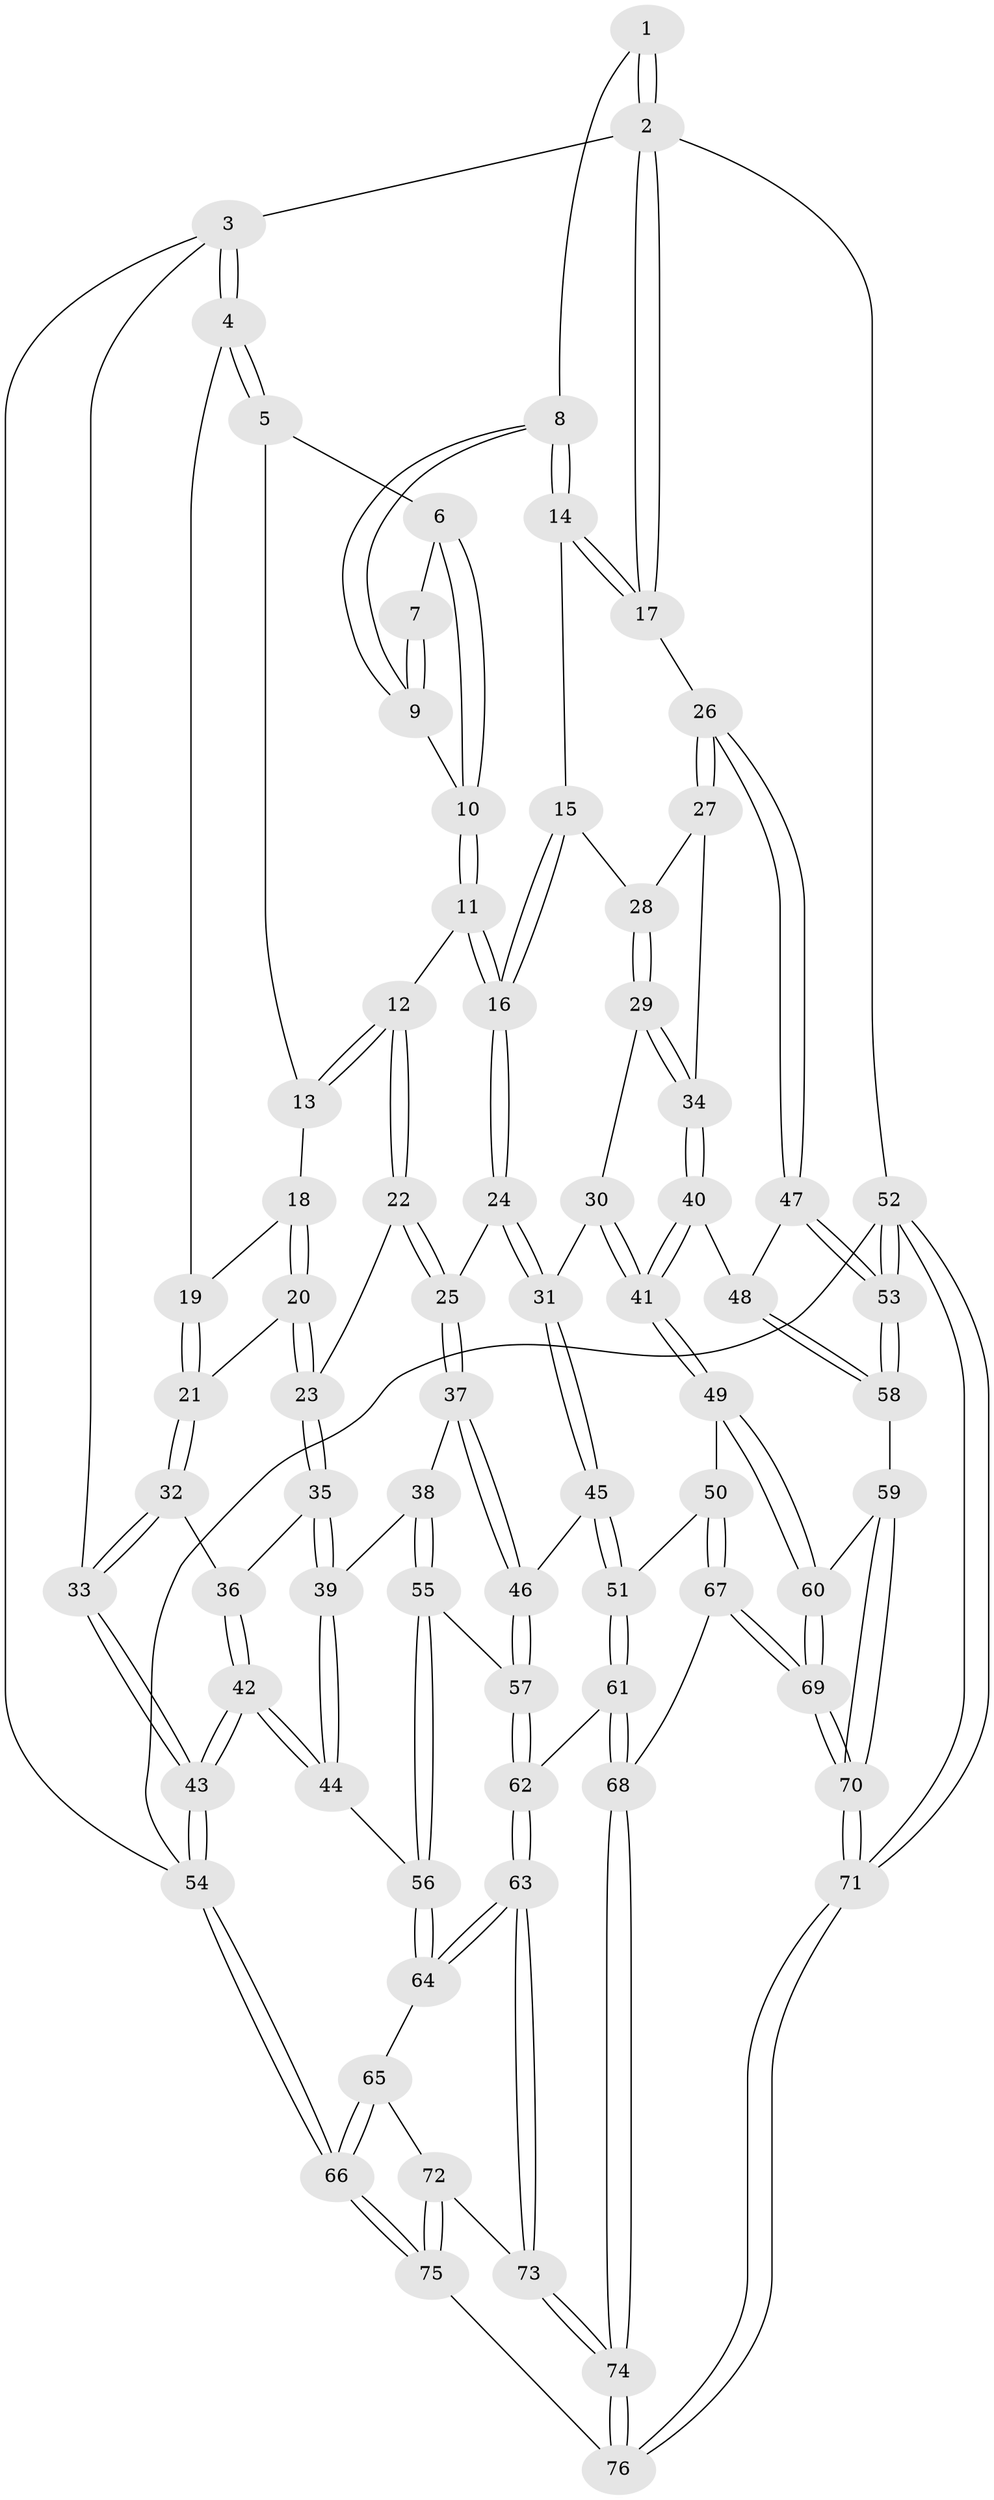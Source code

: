 // coarse degree distribution, {4: 0.39622641509433965, 5: 0.3584905660377358, 3: 0.1320754716981132, 6: 0.11320754716981132}
// Generated by graph-tools (version 1.1) at 2025/52/02/27/25 19:52:41]
// undirected, 76 vertices, 187 edges
graph export_dot {
graph [start="1"]
  node [color=gray90,style=filled];
  1 [pos="+0.7779638985735683+0"];
  2 [pos="+1+0"];
  3 [pos="+0+0"];
  4 [pos="+0+0"];
  5 [pos="+0.08200822202919926+0"];
  6 [pos="+0.4383037485405569+0"];
  7 [pos="+0.5457990548625763+0"];
  8 [pos="+0.7588329734976045+0.14999430920250845"];
  9 [pos="+0.6148009392365616+0.12519206610777844"];
  10 [pos="+0.47007722346779457+0.1655617798943382"];
  11 [pos="+0.45182758039679205+0.19621664123971763"];
  12 [pos="+0.32017461497139543+0.20465645664652793"];
  13 [pos="+0.3041692203439166+0.19830231758577307"];
  14 [pos="+0.7704585216239196+0.1701287077940642"];
  15 [pos="+0.7327605019212268+0.2910420235119211"];
  16 [pos="+0.5225080367332425+0.3350738688371662"];
  17 [pos="+1+0.19341029592701248"];
  18 [pos="+0.22270018720107698+0.24273750011192202"];
  19 [pos="+0.13172662299417107+0.23131864498855612"];
  20 [pos="+0.1838282277639852+0.41833771160245253"];
  21 [pos="+0.044556087517357054+0.39453419601585255"];
  22 [pos="+0.3188429831677249+0.4219109677574962"];
  23 [pos="+0.2078661159339701+0.4370572345302702"];
  24 [pos="+0.5002651687966043+0.40773218042601866"];
  25 [pos="+0.41604270754427375+0.46737125691858933"];
  26 [pos="+1+0.33126261004762014"];
  27 [pos="+0.9366904040208528+0.39180991223750106"];
  28 [pos="+0.7487656891329153+0.3260021749574551"];
  29 [pos="+0.7368227565724167+0.47619037867357117"];
  30 [pos="+0.7337547732847939+0.47848928842429295"];
  31 [pos="+0.6350138504163592+0.517801256170429"];
  32 [pos="+0+0.40545438067850165"];
  33 [pos="+0+0.4060251444344653"];
  34 [pos="+0.836864495760394+0.5182772781104497"];
  35 [pos="+0.2029488883169337+0.5039180840385804"];
  36 [pos="+0.10541246402994145+0.558781080430767"];
  37 [pos="+0.40770397224914245+0.5626218084439432"];
  38 [pos="+0.38017287846716347+0.5912160849408309"];
  39 [pos="+0.21436268498057065+0.5380467401803014"];
  40 [pos="+0.8758198220314956+0.5861401175376271"];
  41 [pos="+0.7531208904023662+0.6869399188446551"];
  42 [pos="+0.07570394969571774+0.7091477698760438"];
  43 [pos="+0+0.8181643228145872"];
  44 [pos="+0.1910015910178336+0.6983753676538254"];
  45 [pos="+0.6013623788729783+0.6690943426423641"];
  46 [pos="+0.5644530511502837+0.6616412107626368"];
  47 [pos="+1+0.5538854725646915"];
  48 [pos="+0.9649739913012286+0.6169429564428512"];
  49 [pos="+0.717649190518459+0.738401232569253"];
  50 [pos="+0.6672900123990133+0.7384005958680401"];
  51 [pos="+0.6383439066047335+0.7190045518836682"];
  52 [pos="+1+1"];
  53 [pos="+1+1"];
  54 [pos="+0+1"];
  55 [pos="+0.334288025049848+0.6815111166273676"];
  56 [pos="+0.23628037731021997+0.715962974630657"];
  57 [pos="+0.4095045771566791+0.7538729339788088"];
  58 [pos="+0.8981211270627198+0.7921853067456388"];
  59 [pos="+0.8208866268343655+0.8086689121290276"];
  60 [pos="+0.7743400630889229+0.7791497854272322"];
  61 [pos="+0.4479023108938628+0.8428869664412423"];
  62 [pos="+0.43427602148480443+0.8449454995486262"];
  63 [pos="+0.43344486941681604+0.8461731522891084"];
  64 [pos="+0.24881059844703468+0.7764941892990949"];
  65 [pos="+0.25298726827027473+0.8595752808426073"];
  66 [pos="+0+1"];
  67 [pos="+0.6212645399156579+0.8960487769518418"];
  68 [pos="+0.6037902967776442+0.9069464753973462"];
  69 [pos="+0.6932836114292578+0.9503729235347872"];
  70 [pos="+0.8081111196328106+1"];
  71 [pos="+0.8954890234580475+1"];
  72 [pos="+0.35136035222208806+0.8984392169261718"];
  73 [pos="+0.42152526253818545+0.8700659012625903"];
  74 [pos="+0.5069662203789226+1"];
  75 [pos="+0.24324202711768325+1"];
  76 [pos="+0.49501694980384514+1"];
  1 -- 2;
  1 -- 2;
  1 -- 8;
  2 -- 3;
  2 -- 17;
  2 -- 17;
  2 -- 52;
  3 -- 4;
  3 -- 4;
  3 -- 33;
  3 -- 54;
  4 -- 5;
  4 -- 5;
  4 -- 19;
  5 -- 6;
  5 -- 13;
  6 -- 7;
  6 -- 10;
  6 -- 10;
  7 -- 9;
  7 -- 9;
  8 -- 9;
  8 -- 9;
  8 -- 14;
  8 -- 14;
  9 -- 10;
  10 -- 11;
  10 -- 11;
  11 -- 12;
  11 -- 16;
  11 -- 16;
  12 -- 13;
  12 -- 13;
  12 -- 22;
  12 -- 22;
  13 -- 18;
  14 -- 15;
  14 -- 17;
  14 -- 17;
  15 -- 16;
  15 -- 16;
  15 -- 28;
  16 -- 24;
  16 -- 24;
  17 -- 26;
  18 -- 19;
  18 -- 20;
  18 -- 20;
  19 -- 21;
  19 -- 21;
  20 -- 21;
  20 -- 23;
  20 -- 23;
  21 -- 32;
  21 -- 32;
  22 -- 23;
  22 -- 25;
  22 -- 25;
  23 -- 35;
  23 -- 35;
  24 -- 25;
  24 -- 31;
  24 -- 31;
  25 -- 37;
  25 -- 37;
  26 -- 27;
  26 -- 27;
  26 -- 47;
  26 -- 47;
  27 -- 28;
  27 -- 34;
  28 -- 29;
  28 -- 29;
  29 -- 30;
  29 -- 34;
  29 -- 34;
  30 -- 31;
  30 -- 41;
  30 -- 41;
  31 -- 45;
  31 -- 45;
  32 -- 33;
  32 -- 33;
  32 -- 36;
  33 -- 43;
  33 -- 43;
  34 -- 40;
  34 -- 40;
  35 -- 36;
  35 -- 39;
  35 -- 39;
  36 -- 42;
  36 -- 42;
  37 -- 38;
  37 -- 46;
  37 -- 46;
  38 -- 39;
  38 -- 55;
  38 -- 55;
  39 -- 44;
  39 -- 44;
  40 -- 41;
  40 -- 41;
  40 -- 48;
  41 -- 49;
  41 -- 49;
  42 -- 43;
  42 -- 43;
  42 -- 44;
  42 -- 44;
  43 -- 54;
  43 -- 54;
  44 -- 56;
  45 -- 46;
  45 -- 51;
  45 -- 51;
  46 -- 57;
  46 -- 57;
  47 -- 48;
  47 -- 53;
  47 -- 53;
  48 -- 58;
  48 -- 58;
  49 -- 50;
  49 -- 60;
  49 -- 60;
  50 -- 51;
  50 -- 67;
  50 -- 67;
  51 -- 61;
  51 -- 61;
  52 -- 53;
  52 -- 53;
  52 -- 71;
  52 -- 71;
  52 -- 54;
  53 -- 58;
  53 -- 58;
  54 -- 66;
  54 -- 66;
  55 -- 56;
  55 -- 56;
  55 -- 57;
  56 -- 64;
  56 -- 64;
  57 -- 62;
  57 -- 62;
  58 -- 59;
  59 -- 60;
  59 -- 70;
  59 -- 70;
  60 -- 69;
  60 -- 69;
  61 -- 62;
  61 -- 68;
  61 -- 68;
  62 -- 63;
  62 -- 63;
  63 -- 64;
  63 -- 64;
  63 -- 73;
  63 -- 73;
  64 -- 65;
  65 -- 66;
  65 -- 66;
  65 -- 72;
  66 -- 75;
  66 -- 75;
  67 -- 68;
  67 -- 69;
  67 -- 69;
  68 -- 74;
  68 -- 74;
  69 -- 70;
  69 -- 70;
  70 -- 71;
  70 -- 71;
  71 -- 76;
  71 -- 76;
  72 -- 73;
  72 -- 75;
  72 -- 75;
  73 -- 74;
  73 -- 74;
  74 -- 76;
  74 -- 76;
  75 -- 76;
}
